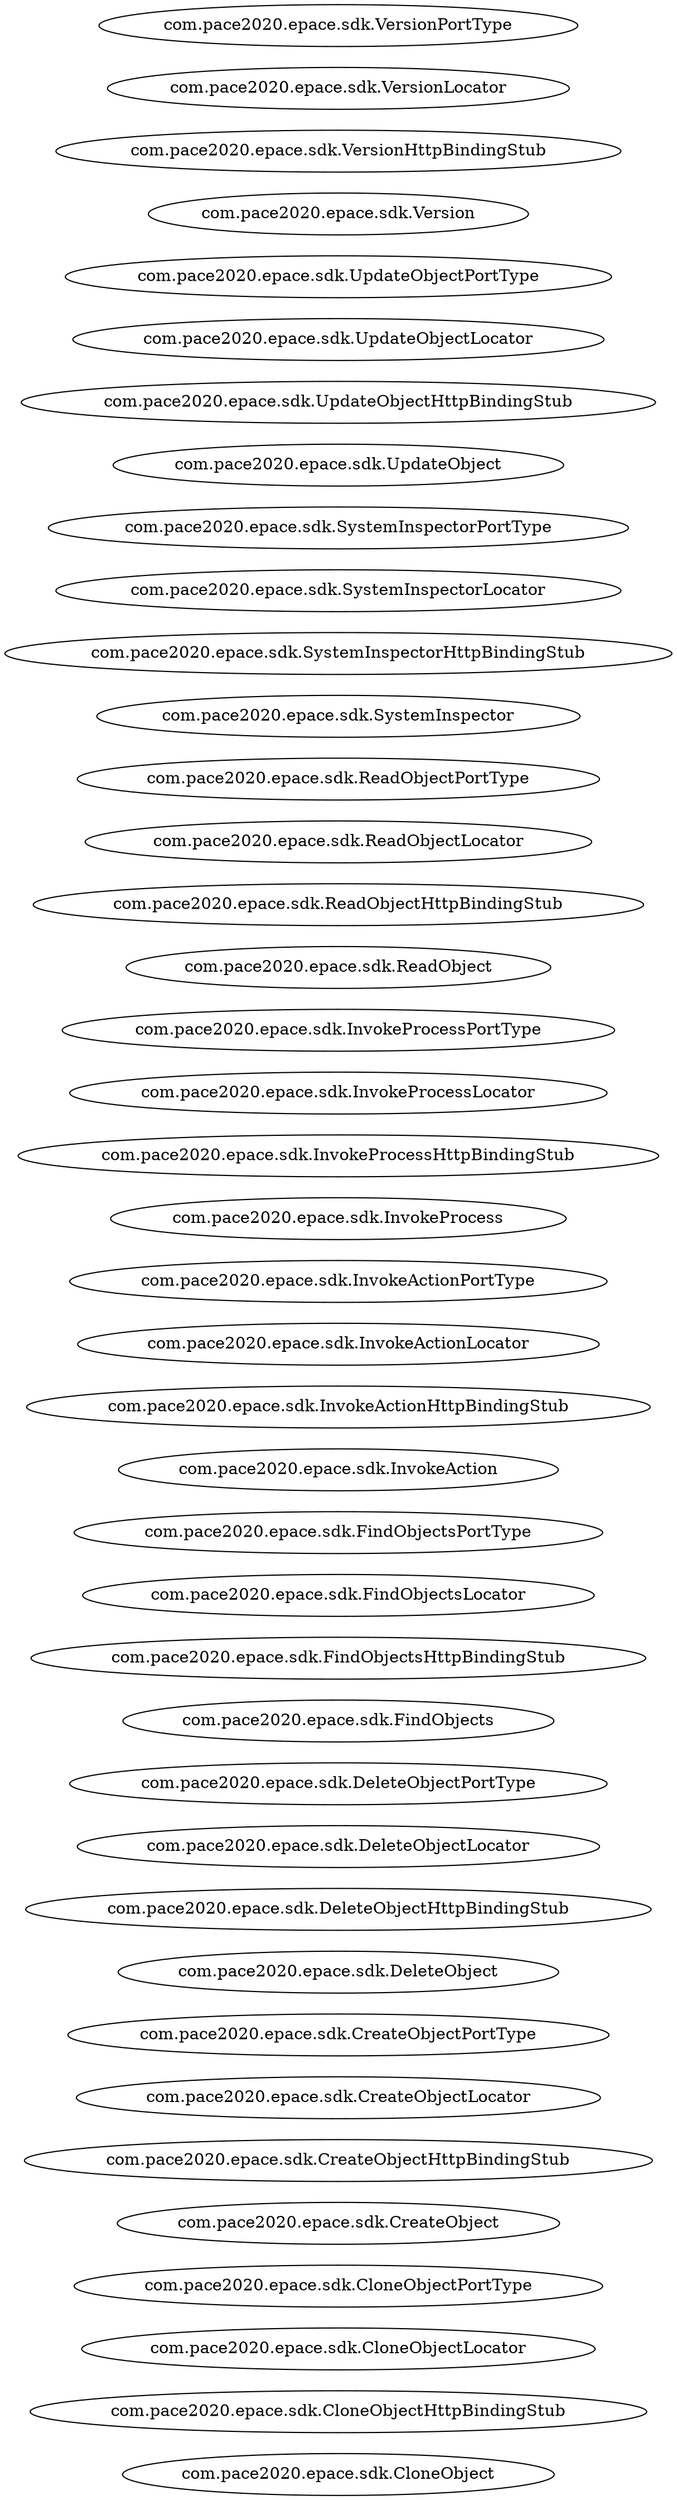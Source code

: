 digraph dependencyGraph {
 concentrate=true;
 rankdir="LR"; 
ranksep="2.0";
"com.pace2020.epace.sdk.CloneObject"; 
"com.pace2020.epace.sdk.CloneObjectHttpBindingStub"; 
"com.pace2020.epace.sdk.CloneObjectLocator"; 
"com.pace2020.epace.sdk.CloneObjectPortType"; 
"com.pace2020.epace.sdk.CreateObject"; 
"com.pace2020.epace.sdk.CreateObjectHttpBindingStub"; 
"com.pace2020.epace.sdk.CreateObjectLocator"; 
"com.pace2020.epace.sdk.CreateObjectPortType"; 
"com.pace2020.epace.sdk.DeleteObject"; 
"com.pace2020.epace.sdk.DeleteObjectHttpBindingStub"; 
"com.pace2020.epace.sdk.DeleteObjectLocator"; 
"com.pace2020.epace.sdk.DeleteObjectPortType"; 
"com.pace2020.epace.sdk.FindObjects"; 
"com.pace2020.epace.sdk.FindObjectsHttpBindingStub"; 
"com.pace2020.epace.sdk.FindObjectsLocator"; 
"com.pace2020.epace.sdk.FindObjectsPortType"; 
"com.pace2020.epace.sdk.InvokeAction"; 
"com.pace2020.epace.sdk.InvokeActionHttpBindingStub"; 
"com.pace2020.epace.sdk.InvokeActionLocator"; 
"com.pace2020.epace.sdk.InvokeActionPortType"; 
"com.pace2020.epace.sdk.InvokeProcess"; 
"com.pace2020.epace.sdk.InvokeProcessHttpBindingStub"; 
"com.pace2020.epace.sdk.InvokeProcessLocator"; 
"com.pace2020.epace.sdk.InvokeProcessPortType"; 
"com.pace2020.epace.sdk.ReadObject"; 
"com.pace2020.epace.sdk.ReadObjectHttpBindingStub"; 
"com.pace2020.epace.sdk.ReadObjectLocator"; 
"com.pace2020.epace.sdk.ReadObjectPortType"; 
"com.pace2020.epace.sdk.SystemInspector"; 
"com.pace2020.epace.sdk.SystemInspectorHttpBindingStub"; 
"com.pace2020.epace.sdk.SystemInspectorLocator"; 
"com.pace2020.epace.sdk.SystemInspectorPortType"; 
"com.pace2020.epace.sdk.UpdateObject"; 
"com.pace2020.epace.sdk.UpdateObjectHttpBindingStub"; 
"com.pace2020.epace.sdk.UpdateObjectLocator"; 
"com.pace2020.epace.sdk.UpdateObjectPortType"; 
"com.pace2020.epace.sdk.Version"; 
"com.pace2020.epace.sdk.VersionHttpBindingStub"; 
"com.pace2020.epace.sdk.VersionLocator"; 
"com.pace2020.epace.sdk.VersionPortType"; 
}